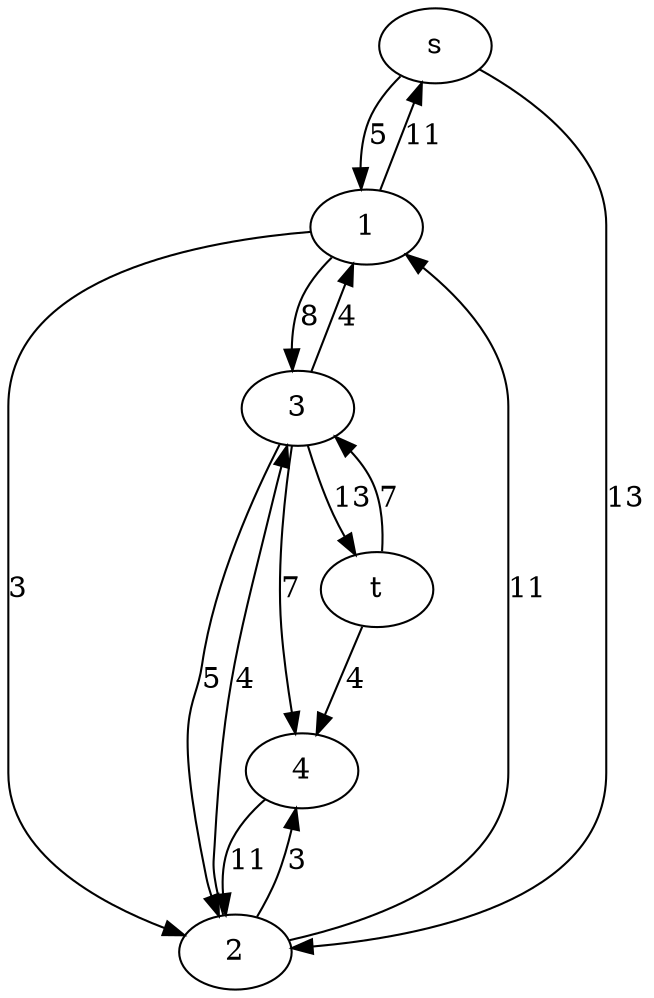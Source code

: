 digraph flowNetwork {
    rankdir =" LR ";
    s -> 1 [label=5];
    s -> 2 [label=13];
    1 -> s [label=11];
    1 -> 2 [label=3];
    1 -> 3 [label=8];
    2 -> 1 [label=11];
    2 -> 3 [label=4];
    2 -> 4 [label=3];
    3 -> 1 [label=4];
    3 -> 2 [label=5];
    3 -> 4 [label=7];
    3 -> t [label=13];
    4 -> 2 [label=11];
    t -> 3 [label=7];
    t -> 4 [label=4];
}
